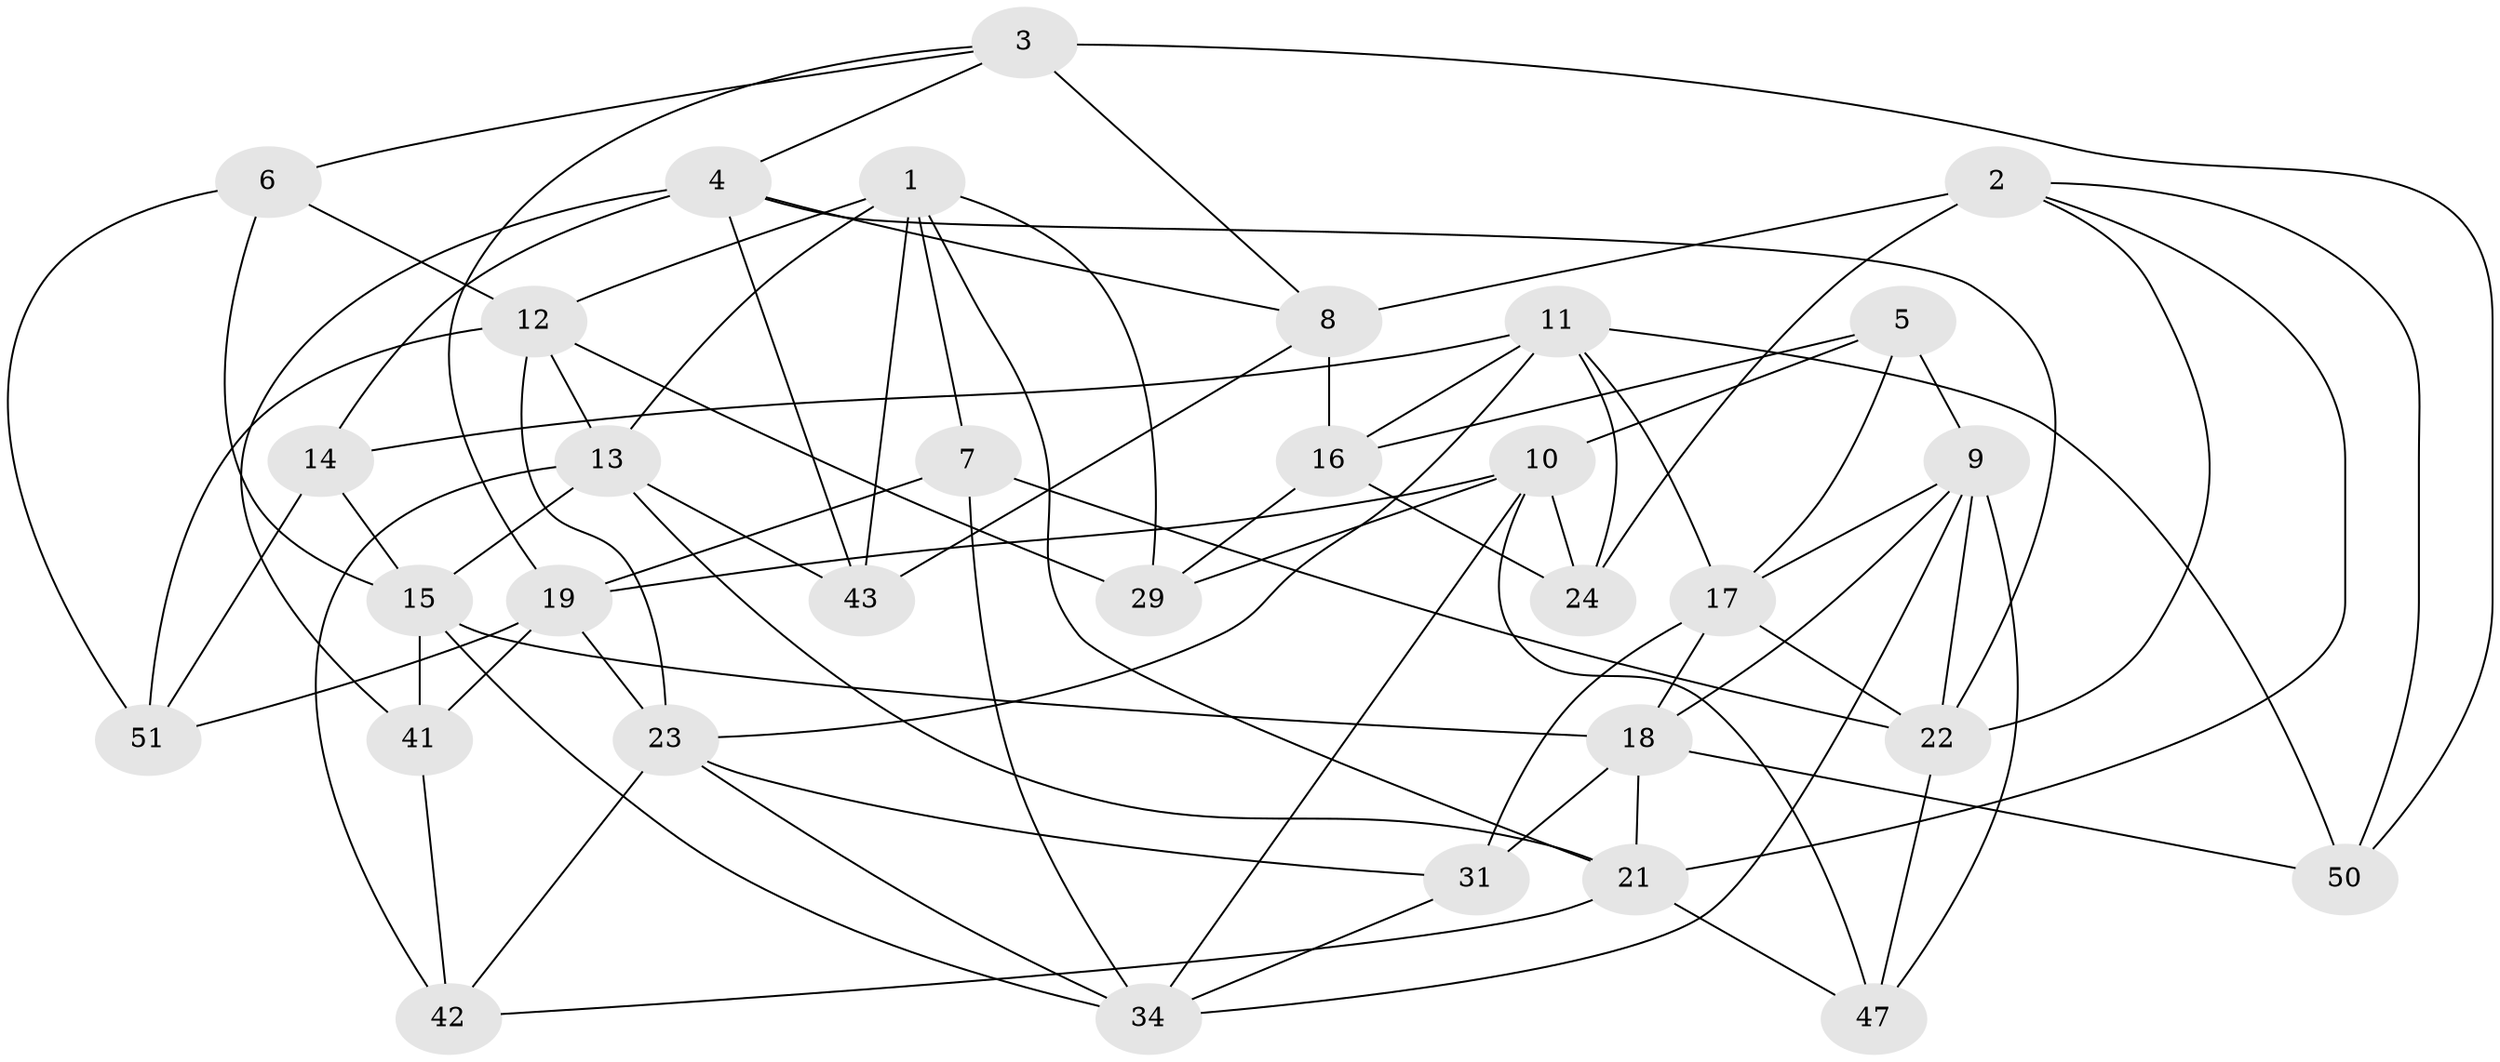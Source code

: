 // Generated by graph-tools (version 1.1) at 2025/24/03/03/25 07:24:25]
// undirected, 32 vertices, 81 edges
graph export_dot {
graph [start="1"]
  node [color=gray90,style=filled];
  1 [super="+36"];
  2 [super="+33"];
  3 [super="+32"];
  4 [super="+38"];
  5;
  6;
  7;
  8 [super="+44"];
  9 [super="+20"];
  10 [super="+39"];
  11 [super="+26"];
  12 [super="+52"];
  13 [super="+35"];
  14;
  15 [super="+49"];
  16 [super="+28"];
  17 [super="+27"];
  18 [super="+45"];
  19 [super="+48"];
  21 [super="+40"];
  22 [super="+25"];
  23 [super="+30"];
  24 [super="+37"];
  29;
  31;
  34 [super="+46"];
  41;
  42;
  43;
  47;
  50;
  51;
  1 -- 43;
  1 -- 7;
  1 -- 21;
  1 -- 29;
  1 -- 12;
  1 -- 13;
  2 -- 22;
  2 -- 24 [weight=2];
  2 -- 50;
  2 -- 8;
  2 -- 21;
  3 -- 8 [weight=2];
  3 -- 4;
  3 -- 50;
  3 -- 6;
  3 -- 19;
  4 -- 8;
  4 -- 43;
  4 -- 22;
  4 -- 41;
  4 -- 14;
  5 -- 9;
  5 -- 17;
  5 -- 10;
  5 -- 16;
  6 -- 15;
  6 -- 51;
  6 -- 12;
  7 -- 22;
  7 -- 19;
  7 -- 34;
  8 -- 43;
  8 -- 16;
  9 -- 18;
  9 -- 22;
  9 -- 34;
  9 -- 17;
  9 -- 47;
  10 -- 47;
  10 -- 29;
  10 -- 19;
  10 -- 34;
  10 -- 24;
  11 -- 16;
  11 -- 17;
  11 -- 50;
  11 -- 14;
  11 -- 23;
  11 -- 24;
  12 -- 29;
  12 -- 23;
  12 -- 51;
  12 -- 13;
  13 -- 21;
  13 -- 42;
  13 -- 43;
  13 -- 15;
  14 -- 51;
  14 -- 15;
  15 -- 41;
  15 -- 34;
  15 -- 18;
  16 -- 29;
  16 -- 24 [weight=2];
  17 -- 31;
  17 -- 18;
  17 -- 22;
  18 -- 50;
  18 -- 31;
  18 -- 21;
  19 -- 41;
  19 -- 23;
  19 -- 51;
  21 -- 42;
  21 -- 47;
  22 -- 47;
  23 -- 34;
  23 -- 42;
  23 -- 31;
  31 -- 34;
  41 -- 42;
}
